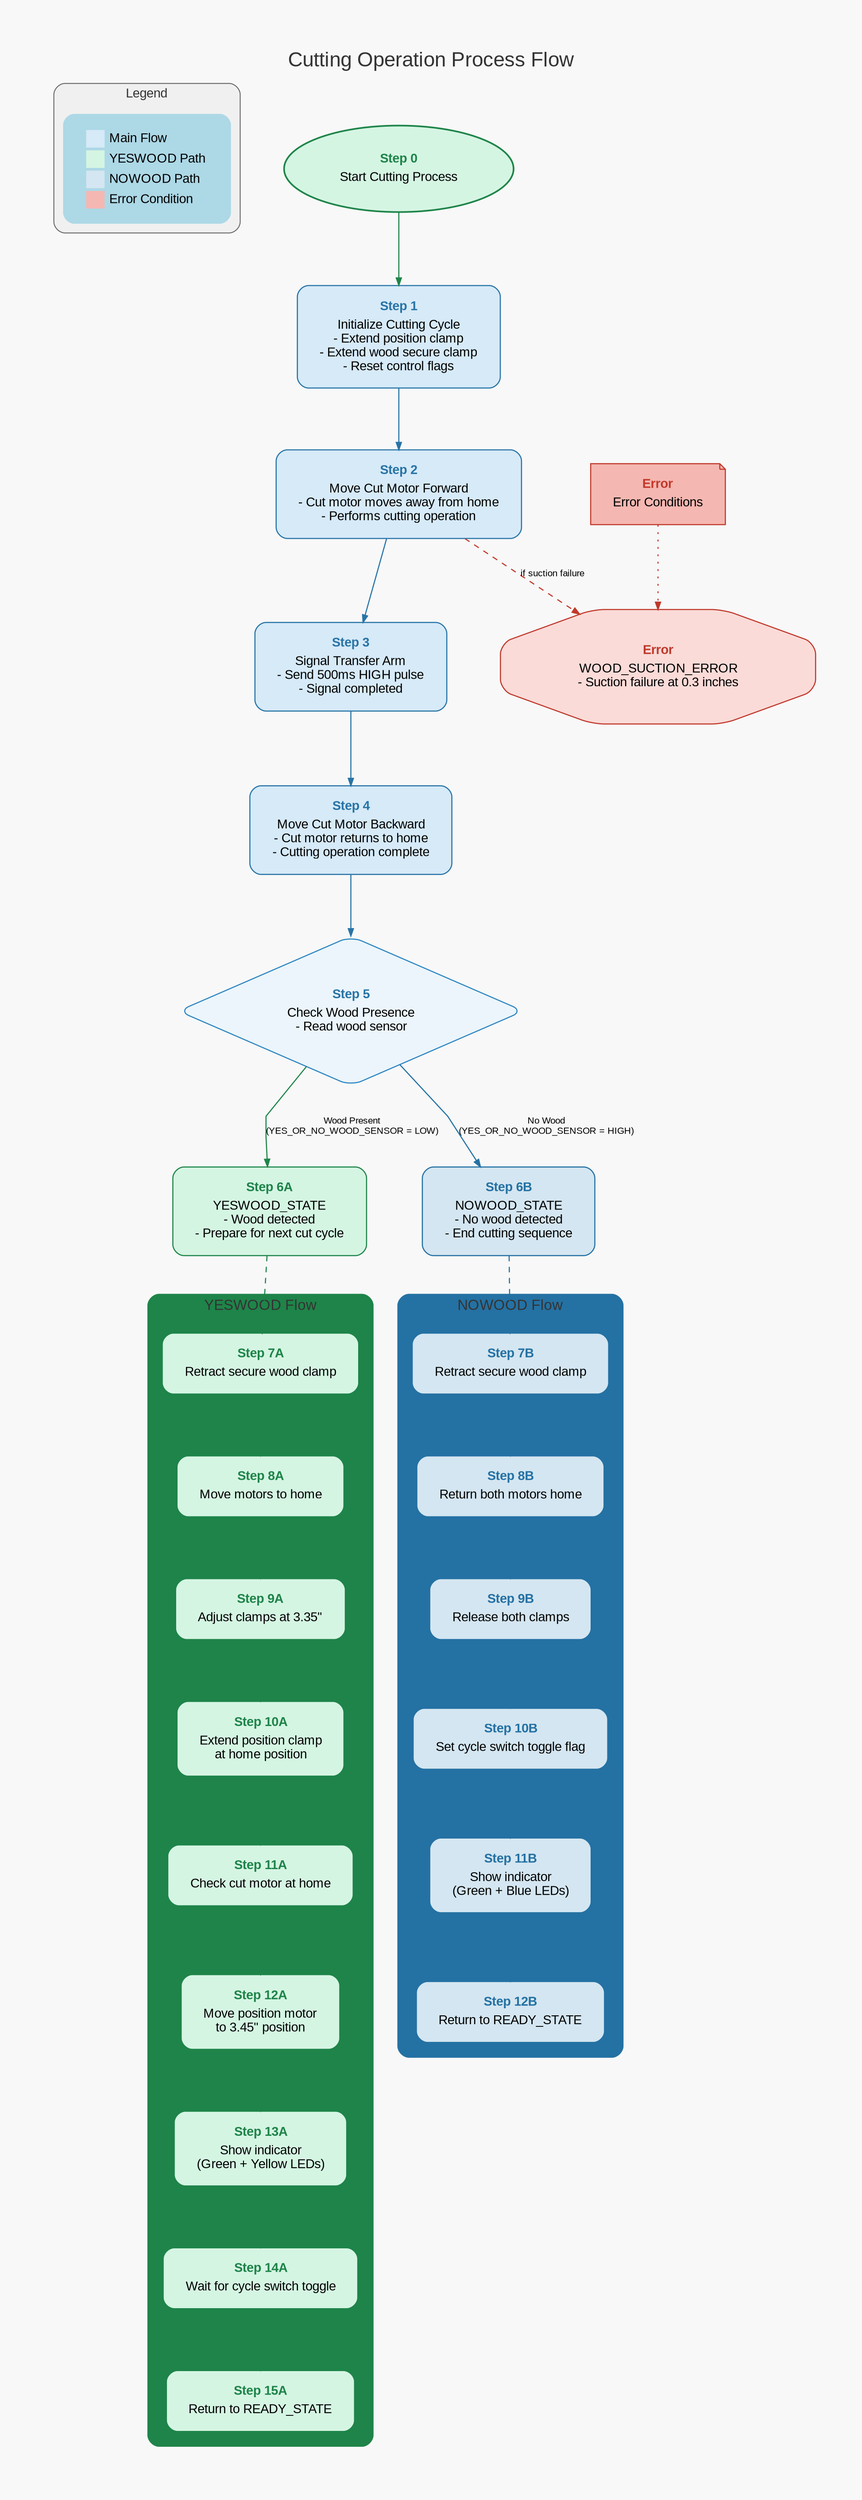 digraph cutting_process {
    // Graph styling
    graph [fontname="Arial", rankdir="TB", splines="polyline", overlap=false, nodesep=0.8, ranksep=0.9, pad=0.7, label="Cutting Operation Process Flow", fontsize=22, labelloc="t", bgcolor="#F8F8F8", fontcolor="#333333"];
    node [shape="box", style="rounded,filled", fillcolor="lightblue", fontname="Arial", margin="0.3,0.2", color="#555555", penwidth=1.2];
    edge [fontname="Arial", fontsize=10, color="#777777", penwidth=1.0, arrowsize=0.8];

    // Add a legend
    subgraph cluster_legend {
        label="Legend";
        style="rounded,filled";
        color="#666666";
        fillcolor="#F0F0F0";
        fontsize=14;
        margin=10;
        rank="sink";
        
        legend_node [shape=none, label=<<table border="0" cellborder="0" cellspacing="3">
            <tr><td port="main" bgcolor="#D6EAF8" width="20" height="12"></td><td align="left">Main Flow</td></tr>
            <tr><td port="yes" bgcolor="#D5F5E3" width="20" height="12"></td><td align="left">YESWOOD Path</td></tr>
            <tr><td port="no" bgcolor="#D4E6F1" width="20" height="12"></td><td align="left">NOWOOD Path</td></tr>
            <tr><td port="error" bgcolor="#F5B7B1" width="20" height="12"></td><td align="left">Error Condition</td></tr>
        </table>>];
    }

    // States and transitions for cutting process
    start [label=<<table border="0" cellborder="0" cellspacing="0"><tr><td><font color="#1E8449" point-size="14"><b>Step 0</b></font></td></tr><tr><td>Start Cutting Process</td></tr></table>>, shape="oval", fillcolor="#D5F5E3", color="#1E8449", penwidth=1.8];
    
    // Initialize cutting state
    init [label=<<table border="0" cellborder="0" cellspacing="0"><tr><td><font color="#2874A6" point-size="14"><b>Step 1</b></font></td></tr><tr><td align="left">Initialize Cutting Cycle<br/>- Extend position clamp<br/>- Extend wood secure clamp<br/>- Reset control flags</td></tr></table>>, fillcolor="#D6EAF8", color="#2874A6", penwidth=1.2];
    
    // Extend cutter
    extend [label=<<table border="0" cellborder="0" cellspacing="0"><tr><td><font color="#2874A6" point-size="14"><b>Step 2</b></font></td></tr><tr><td align="left">Move Cut Motor Forward<br/>- Cut motor moves away from home<br/>- Performs cutting operation</td></tr></table>>, fillcolor="#D6EAF8", color="#2874A6", penwidth=1.2];
    
    // Signal transfer arm
    signal [label=<<table border="0" cellborder="0" cellspacing="0"><tr><td><font color="#2874A6" point-size="14"><b>Step 3</b></font></td></tr><tr><td align="left">Signal Transfer Arm<br/>- Send 500ms HIGH pulse<br/>- Signal completed</td></tr></table>>, fillcolor="#D6EAF8", color="#2874A6", penwidth=1.2];
    
    // Retract cutter
    retract [label=<<table border="0" cellborder="0" cellspacing="0"><tr><td><font color="#2874A6" point-size="14"><b>Step 4</b></font></td></tr><tr><td align="left">Move Cut Motor Backward<br/>- Cut motor returns to home<br/>- Cutting operation complete</td></tr></table>>, fillcolor="#D6EAF8", color="#2874A6", penwidth=1.2];
    
    // Check wood presence
    check [label=<<table border="0" cellborder="0" cellspacing="0"><tr><td><font color="#2874A6" point-size="14"><b>Step 5</b></font></td></tr><tr><td align="left">Check Wood Presence<br/>- Read wood sensor</td></tr></table>>, shape="diamond", fillcolor="#EBF5FB", color="#2E86C1", penwidth=1.2];
    
    // Result states  
    yeswood [label=<<table border="0" cellborder="0" cellspacing="0"><tr><td><font color="#1E8449" point-size="14"><b>Step 6A</b></font></td></tr><tr><td align="left">YESWOOD_STATE<br/>- Wood detected<br/>- Prepare for next cut cycle</td></tr></table>>, fillcolor="#D5F5E3", color="#1E8449", penwidth=1.2];
    nowood [label=<<table border="0" cellborder="0" cellspacing="0"><tr><td><font color="#2471A3" point-size="14"><b>Step 6B</b></font></td></tr><tr><td align="left">NOWOOD_STATE<br/>- No wood detected<br/>- End cutting sequence</td></tr></table>>, fillcolor="#D4E6F1", color="#2471A3", penwidth=1.2];
    
    // Error conditions
    error [label=<<table border="0" cellborder="0" cellspacing="0"><tr><td><font color="#C0392B" point-size="14"><b>Error</b></font></td></tr><tr><td align="left">Error Conditions</td></tr></table>>, shape="note", fillcolor="#F5B7B1", color="#C0392B", penwidth=1.2];
    errorwood [label=<<table border="0" cellborder="0" cellspacing="0"><tr><td><font color="#C0392B" point-size="14"><b>Error</b></font></td></tr><tr><td align="left">WOOD_SUCTION_ERROR<br/>- Suction failure at 0.3 inches</td></tr></table>>, shape="octagon", fillcolor="#FADBD8", color="#C0392B", penwidth=1.2];
    
    // Flow connections
    start -> init [color="#1E8449", penwidth=1.2];
    init -> extend [color="#2874A6", penwidth=1.2];
    extend -> signal [color="#2874A6", penwidth=1.2];
    signal -> retract [color="#2874A6", penwidth=1.2];
    retract -> check [color="#2874A6", penwidth=1.2];
    check -> yeswood [label="Wood Present\n(YES_OR_NO_WOOD_SENSOR = LOW)", color="#1E8449", penwidth=1.2];
    check -> nowood [label="No Wood\n(YES_OR_NO_WOOD_SENSOR = HIGH)", color="#2471A3", penwidth=1.2];
    
    // Error path
    error -> errorwood [color="#C0392B", penwidth=1.2, style="dotted"];
    extend -> errorwood [style="dashed", label="if suction failure", color="#C0392B", penwidth=1.2];
    
    // Subgraph for YESWOOD flow
    subgraph cluster_yeswood {
        label="YESWOOD Flow";
        style="rounded,filled";
        color="#1E8449";
        penwidth=1.2;
        bgcolor="#EAF7EF";
        fontsize=16;
        margin=16;
        
        yw1 [label=<<table border="0" cellborder="0" cellspacing="0"><tr><td><font color="#1E8449" point-size="14"><b>Step 7A</b></font></td></tr><tr><td align="left">Retract secure wood clamp</td></tr></table>>, fillcolor="#D5F5E3", color="#1E8449"];
        yw2 [label=<<table border="0" cellborder="0" cellspacing="0"><tr><td><font color="#1E8449" point-size="14"><b>Step 8A</b></font></td></tr><tr><td align="left">Move motors to home</td></tr></table>>, fillcolor="#D5F5E3", color="#1E8449"];
        yw3 [label=<<table border="0" cellborder="0" cellspacing="0"><tr><td><font color="#1E8449" point-size="14"><b>Step 9A</b></font></td></tr><tr><td align="left">Adjust clamps at 3.35"</td></tr></table>>, fillcolor="#D5F5E3", color="#1E8449"];
        yw4 [label=<<table border="0" cellborder="0" cellspacing="0"><tr><td><font color="#1E8449" point-size="14"><b>Step 10A</b></font></td></tr><tr><td align="left">Extend position clamp<br/>at home position</td></tr></table>>, fillcolor="#D5F5E3", color="#1E8449"];
        yw5 [label=<<table border="0" cellborder="0" cellspacing="0"><tr><td><font color="#1E8449" point-size="14"><b>Step 11A</b></font></td></tr><tr><td align="left">Check cut motor at home</td></tr></table>>, fillcolor="#D5F5E3", color="#1E8449"];
        yw6 [label=<<table border="0" cellborder="0" cellspacing="0"><tr><td><font color="#1E8449" point-size="14"><b>Step 12A</b></font></td></tr><tr><td align="left">Move position motor<br/>to 3.45" position</td></tr></table>>, fillcolor="#D5F5E3", color="#1E8449"];
        yw7 [label=<<table border="0" cellborder="0" cellspacing="0"><tr><td><font color="#1E8449" point-size="14"><b>Step 13A</b></font></td></tr><tr><td align="left">Show indicator<br/>(Green + Yellow LEDs)</td></tr></table>>, fillcolor="#D5F5E3", color="#1E8449"];
        yw8 [label=<<table border="0" cellborder="0" cellspacing="0"><tr><td><font color="#1E8449" point-size="14"><b>Step 14A</b></font></td></tr><tr><td align="left">Wait for cycle switch toggle</td></tr></table>>, fillcolor="#D5F5E3", color="#1E8449"];
        yw9 [label=<<table border="0" cellborder="0" cellspacing="0"><tr><td><font color="#1E8449" point-size="14"><b>Step 15A</b></font></td></tr><tr><td align="left">Return to READY_STATE</td></tr></table>>, fillcolor="#D5F5E3", color="#1E8449"];
        
        yw1 -> yw2 [color="#1E8449"];
        yw2 -> yw3 [color="#1E8449"];
        yw3 -> yw4 [color="#1E8449"];
        yw4 -> yw5 [color="#1E8449"];
        yw5 -> yw6 [color="#1E8449"];
        yw6 -> yw7 [color="#1E8449"];
        yw7 -> yw8 [color="#1E8449"];
        yw8 -> yw9 [color="#1E8449"];
    }
    
    // Subgraph for NOWOOD flow  
    subgraph cluster_nowood {
        label="NOWOOD Flow";
        style="rounded,filled";
        color="#2471A3";
        penwidth=1.2;
        bgcolor="#EBF5FB";
        fontsize=16;
        margin=16;
        
        nw1 [label=<<table border="0" cellborder="0" cellspacing="0"><tr><td><font color="#2471A3" point-size="14"><b>Step 7B</b></font></td></tr><tr><td align="left">Retract secure wood clamp</td></tr></table>>, fillcolor="#D4E6F1", color="#2471A3"];
        nw2 [label=<<table border="0" cellborder="0" cellspacing="0"><tr><td><font color="#2471A3" point-size="14"><b>Step 8B</b></font></td></tr><tr><td align="left">Return both motors home</td></tr></table>>, fillcolor="#D4E6F1", color="#2471A3"];
        nw3 [label=<<table border="0" cellborder="0" cellspacing="0"><tr><td><font color="#2471A3" point-size="14"><b>Step 9B</b></font></td></tr><tr><td align="left">Release both clamps</td></tr></table>>, fillcolor="#D4E6F1", color="#2471A3"];
        nw4 [label=<<table border="0" cellborder="0" cellspacing="0"><tr><td><font color="#2471A3" point-size="14"><b>Step 10B</b></font></td></tr><tr><td align="left">Set cycle switch toggle flag</td></tr></table>>, fillcolor="#D4E6F1", color="#2471A3"];
        nw5 [label=<<table border="0" cellborder="0" cellspacing="0"><tr><td><font color="#2471A3" point-size="14"><b>Step 11B</b></font></td></tr><tr><td align="left">Show indicator<br/>(Green + Blue LEDs)</td></tr></table>>, fillcolor="#D4E6F1", color="#2471A3"];
        nw6 [label=<<table border="0" cellborder="0" cellspacing="0"><tr><td><font color="#2471A3" point-size="14"><b>Step 12B</b></font></td></tr><tr><td align="left">Return to READY_STATE</td></tr></table>>, fillcolor="#D4E6F1", color="#2471A3"];
        
        nw1 -> nw2 [color="#2471A3"];
        nw2 -> nw3 [color="#2471A3"];
        nw3 -> nw4 [color="#2471A3"];
        nw4 -> nw5 [color="#2471A3"];
        nw5 -> nw6 [color="#2471A3"];
    }
    
    // Connect main flow to subgraphs
    yeswood -> yw1 [style="dashed", color="#1E8449", penwidth=1.2];
    nowood -> nw1 [style="dashed", color="#2471A3", penwidth=1.2];
} 